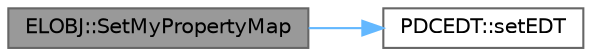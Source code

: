 digraph "ELOBJ::SetMyPropertyMap"
{
 // LATEX_PDF_SIZE
  bgcolor="transparent";
  edge [fontname=Helvetica,fontsize=10,labelfontname=Helvetica,labelfontsize=10];
  node [fontname=Helvetica,fontsize=10,shape=box,height=0.2,width=0.4];
  rankdir="LR";
  Node1 [label="ELOBJ::SetMyPropertyMap",height=0.2,width=0.4,color="gray40", fillcolor="grey60", style="filled", fontcolor="black",tooltip="Profile(0x9d, 0x9e, 0x9f)を計算してPDCとEDTを設定する"];
  Node1 -> Node2 [color="steelblue1",style="solid"];
  Node2 [label="PDCEDT::setEDT",height=0.2,width=0.4,color="grey40", fillcolor="white", style="filled",URL="$class_p_d_c_e_d_t.html#adf332064486b2b0e7e608a18a82bd318",tooltip="EDT setter"];
}
